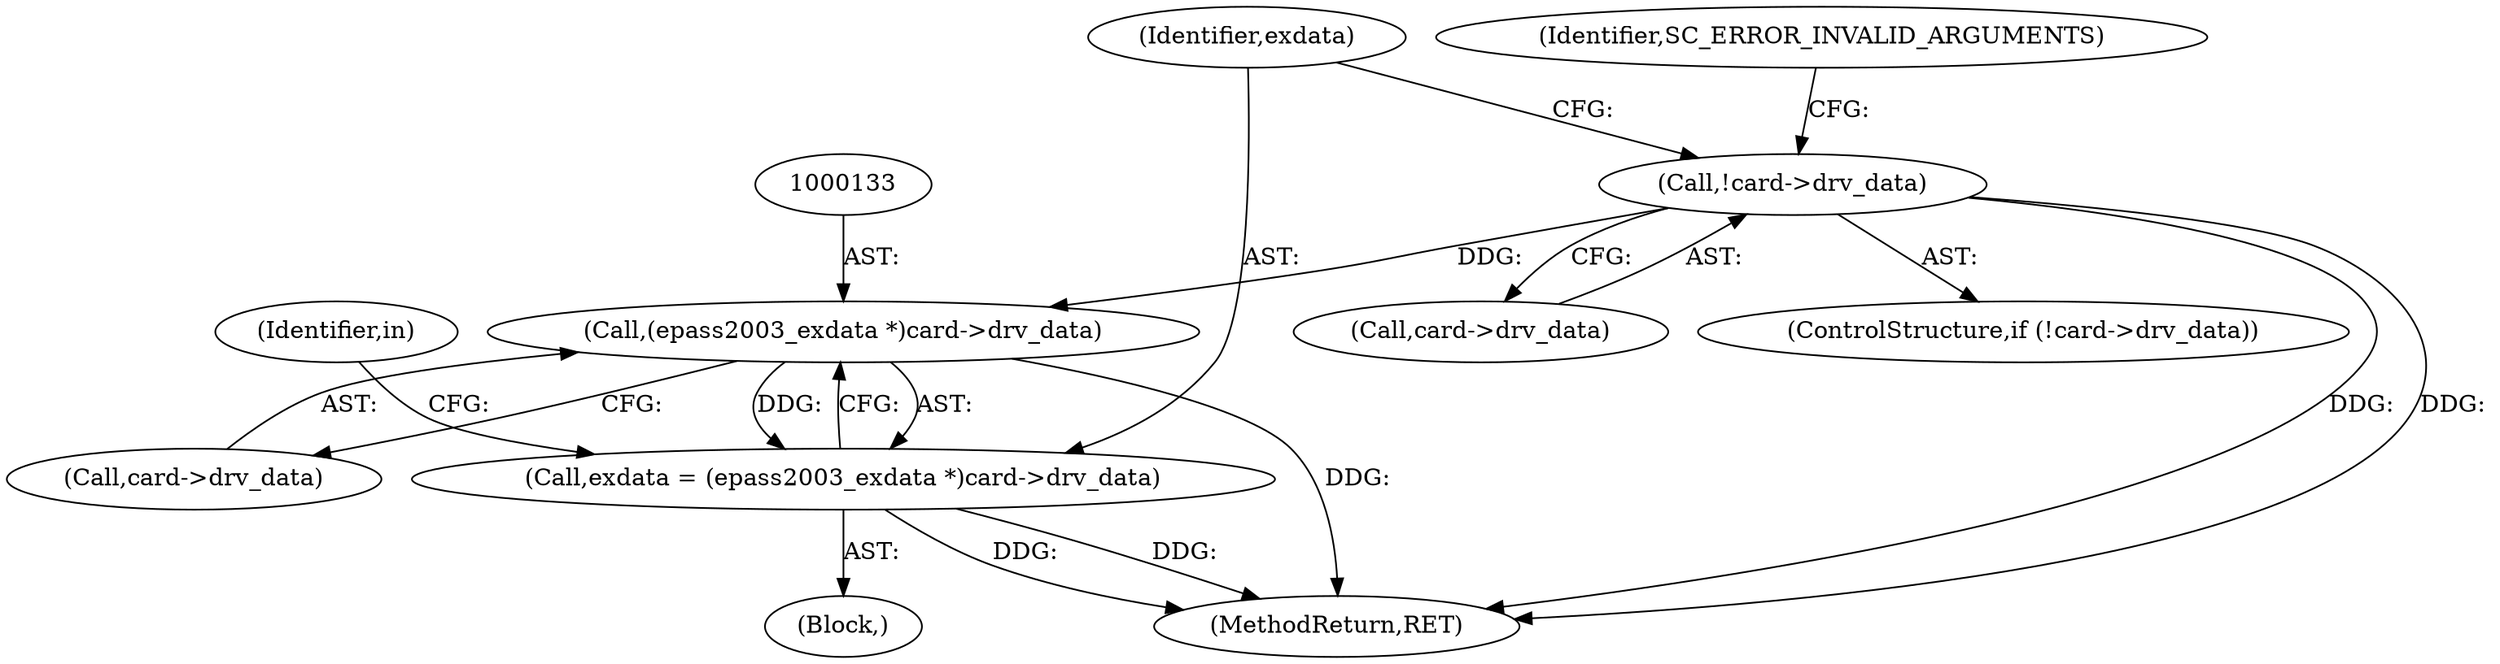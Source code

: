 digraph "0_OpenSC_360e95d45ac4123255a4c796db96337f332160ad#diff-d643a0fa169471dbf2912f4866dc49c5_0@pointer" {
"1000132" [label="(Call,(epass2003_exdata *)card->drv_data)"];
"1000124" [label="(Call,!card->drv_data)"];
"1000130" [label="(Call,exdata = (epass2003_exdata *)card->drv_data)"];
"1000124" [label="(Call,!card->drv_data)"];
"1000129" [label="(Identifier,SC_ERROR_INVALID_ARGUMENTS)"];
"1000134" [label="(Call,card->drv_data)"];
"1000132" [label="(Call,(epass2003_exdata *)card->drv_data)"];
"1000131" [label="(Identifier,exdata)"];
"1000125" [label="(Call,card->drv_data)"];
"1000140" [label="(Identifier,in)"];
"1000110" [label="(Block,)"];
"1000123" [label="(ControlStructure,if (!card->drv_data))"];
"1000130" [label="(Call,exdata = (epass2003_exdata *)card->drv_data)"];
"1000312" [label="(MethodReturn,RET)"];
"1000132" -> "1000130"  [label="AST: "];
"1000132" -> "1000134"  [label="CFG: "];
"1000133" -> "1000132"  [label="AST: "];
"1000134" -> "1000132"  [label="AST: "];
"1000130" -> "1000132"  [label="CFG: "];
"1000132" -> "1000312"  [label="DDG: "];
"1000132" -> "1000130"  [label="DDG: "];
"1000124" -> "1000132"  [label="DDG: "];
"1000124" -> "1000123"  [label="AST: "];
"1000124" -> "1000125"  [label="CFG: "];
"1000125" -> "1000124"  [label="AST: "];
"1000129" -> "1000124"  [label="CFG: "];
"1000131" -> "1000124"  [label="CFG: "];
"1000124" -> "1000312"  [label="DDG: "];
"1000124" -> "1000312"  [label="DDG: "];
"1000130" -> "1000110"  [label="AST: "];
"1000131" -> "1000130"  [label="AST: "];
"1000140" -> "1000130"  [label="CFG: "];
"1000130" -> "1000312"  [label="DDG: "];
"1000130" -> "1000312"  [label="DDG: "];
}
